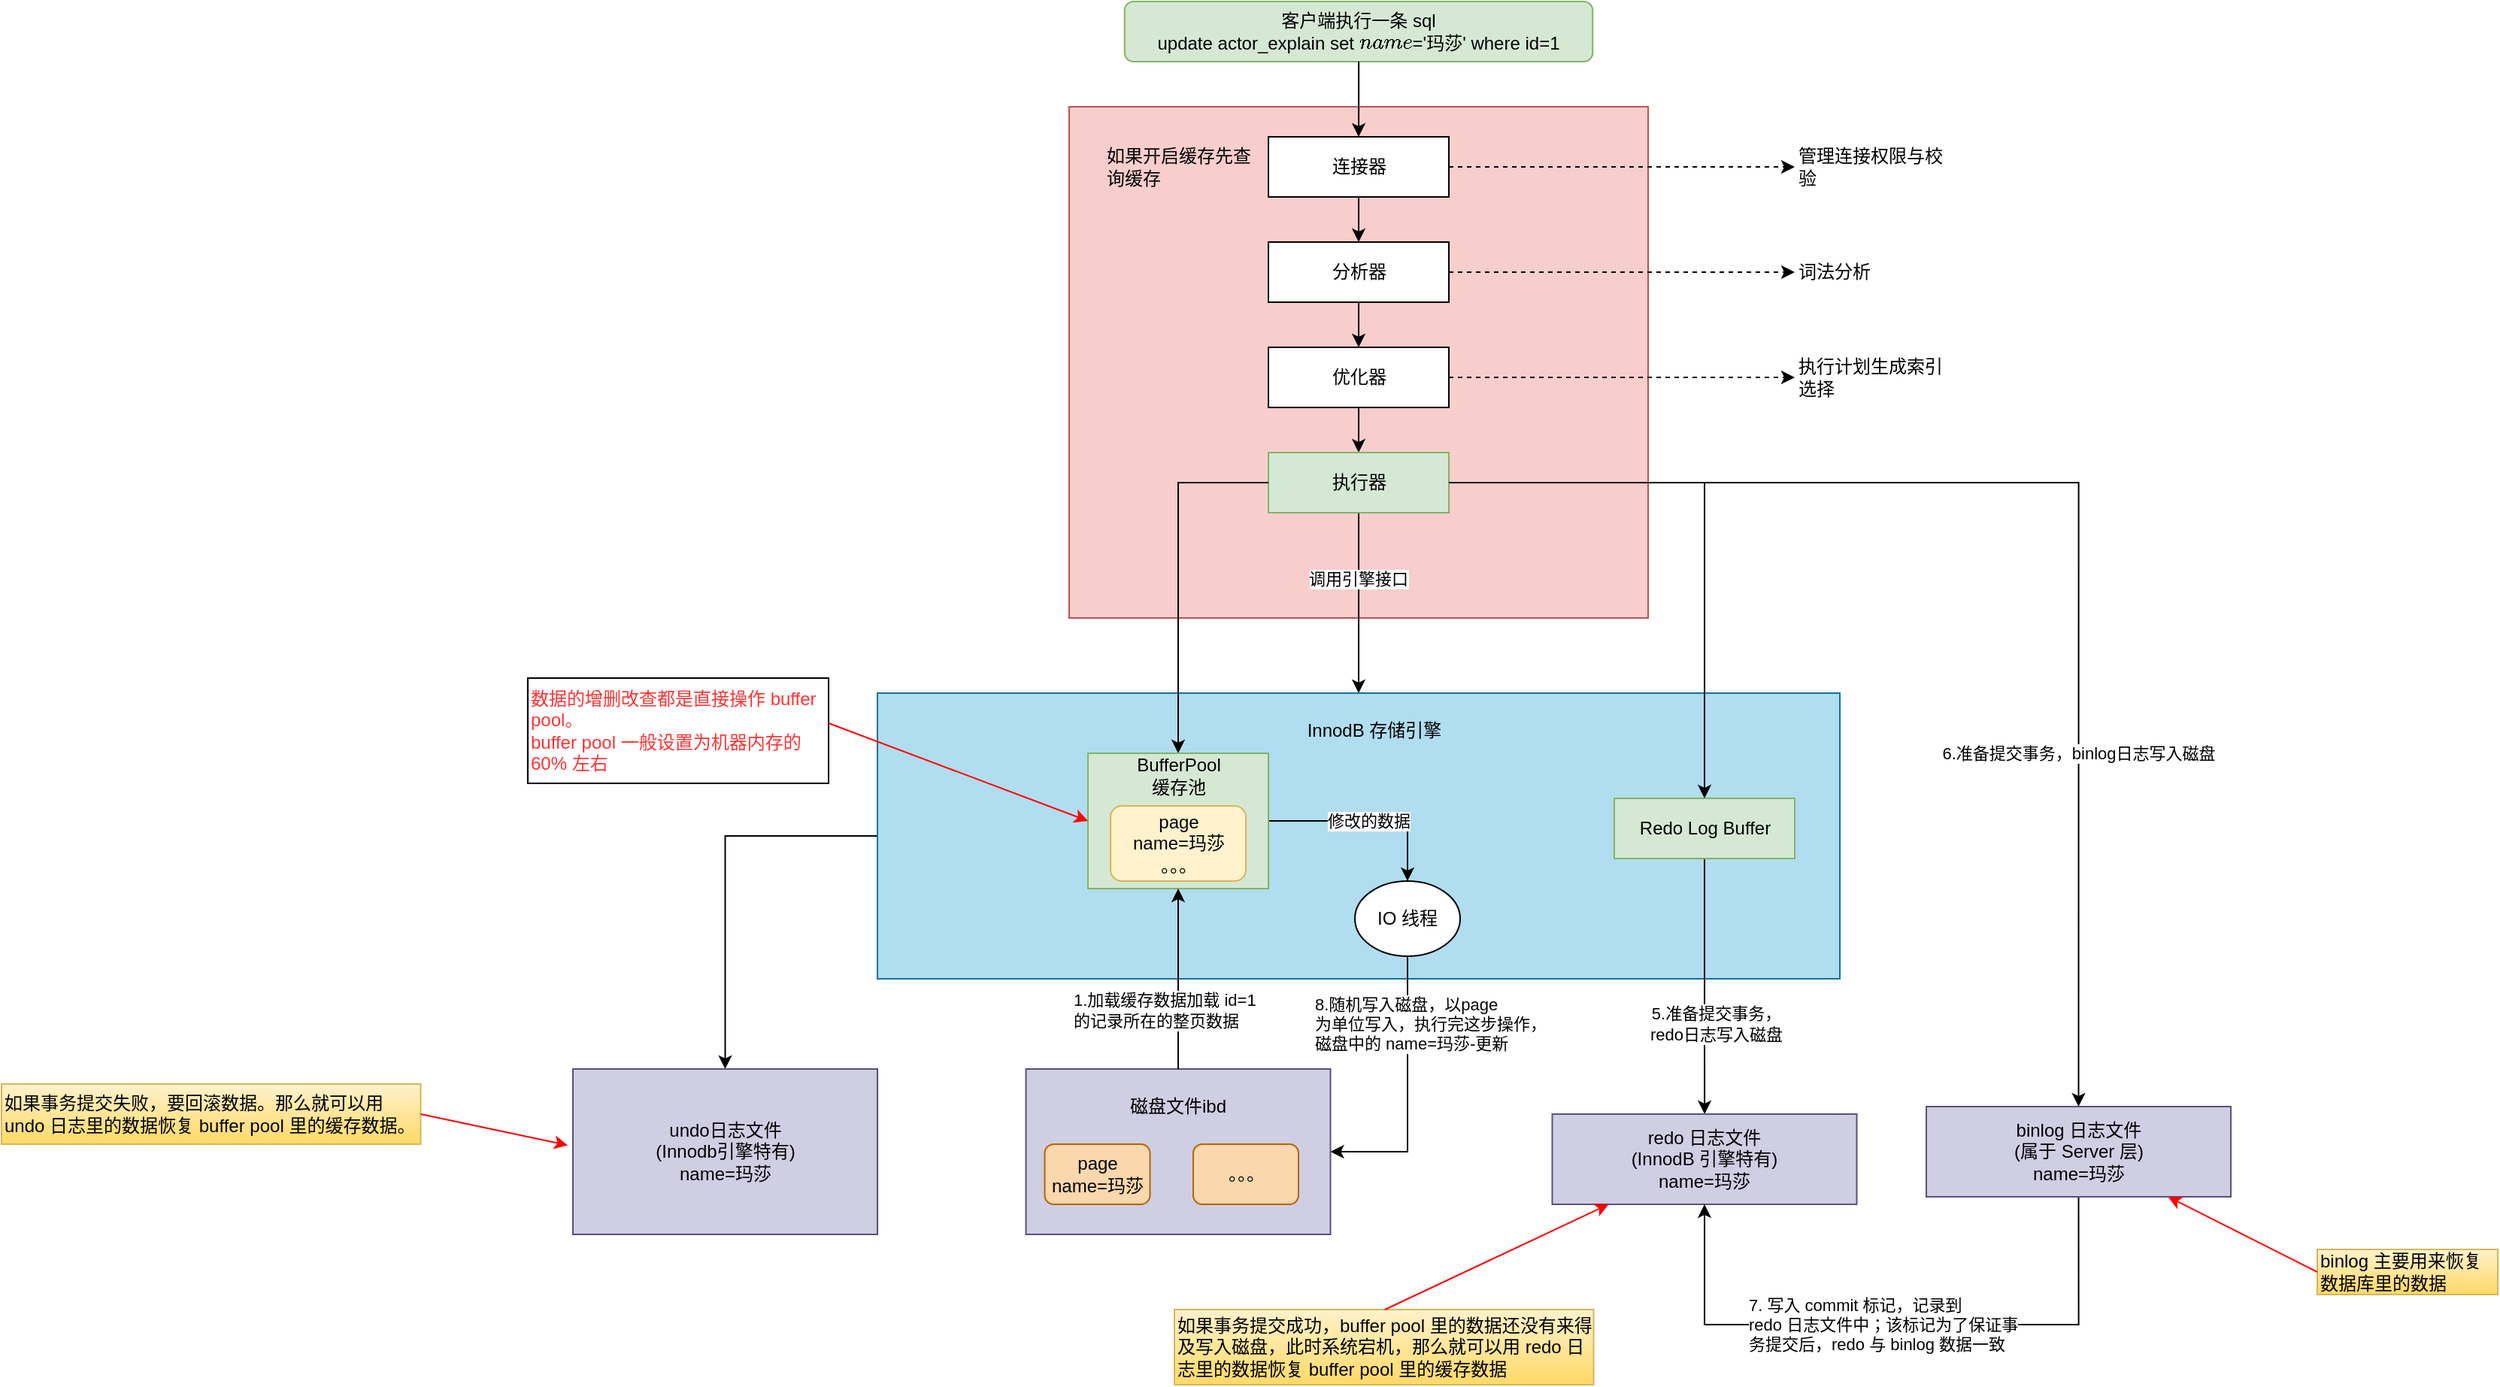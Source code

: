 <mxfile version="20.8.6" type="github">
  <diagram id="j2rWA9-SspOJQfwxpXN0" name="第 1 页">
    <mxGraphModel dx="1979" dy="611" grid="1" gridSize="10" guides="1" tooltips="1" connect="1" arrows="1" fold="1" page="1" pageScale="1" pageWidth="827" pageHeight="1169" math="0" shadow="0">
      <root>
        <mxCell id="0" />
        <mxCell id="1" parent="0" />
        <mxCell id="ka-1JWK0UKZm-RNWw-po-1" value="客户端执行一条 sql&lt;br&gt;update actor_explain set `name`=&#39;玛莎&#39; where id=1" style="rounded=1;whiteSpace=wrap;html=1;fillColor=#d5e8d4;strokeColor=#82b366;" vertex="1" parent="1">
          <mxGeometry x="236.88" y="40" width="311.25" height="40" as="geometry" />
        </mxCell>
        <mxCell id="ka-1JWK0UKZm-RNWw-po-4" value="" style="rounded=0;whiteSpace=wrap;html=1;fillColor=#f8cecc;strokeColor=#b85450;" vertex="1" parent="1">
          <mxGeometry x="200" y="110" width="385" height="340" as="geometry" />
        </mxCell>
        <mxCell id="ka-1JWK0UKZm-RNWw-po-8" value="" style="edgeStyle=orthogonalEdgeStyle;rounded=0;orthogonalLoop=1;jettySize=auto;html=1;" edge="1" parent="1" source="ka-1JWK0UKZm-RNWw-po-6" target="ka-1JWK0UKZm-RNWw-po-7">
          <mxGeometry relative="1" as="geometry" />
        </mxCell>
        <mxCell id="ka-1JWK0UKZm-RNWw-po-21" style="edgeStyle=orthogonalEdgeStyle;rounded=0;orthogonalLoop=1;jettySize=auto;html=1;exitX=1;exitY=0.5;exitDx=0;exitDy=0;entryX=0;entryY=0.5;entryDx=0;entryDy=0;dashed=1;" edge="1" parent="1" source="ka-1JWK0UKZm-RNWw-po-6" target="ka-1JWK0UKZm-RNWw-po-17">
          <mxGeometry relative="1" as="geometry" />
        </mxCell>
        <mxCell id="ka-1JWK0UKZm-RNWw-po-6" value="连接器" style="rounded=0;whiteSpace=wrap;html=1;" vertex="1" parent="1">
          <mxGeometry x="332.5" y="130" width="120" height="40" as="geometry" />
        </mxCell>
        <mxCell id="ka-1JWK0UKZm-RNWw-po-5" style="edgeStyle=orthogonalEdgeStyle;rounded=0;orthogonalLoop=1;jettySize=auto;html=1;" edge="1" parent="1" source="ka-1JWK0UKZm-RNWw-po-1" target="ka-1JWK0UKZm-RNWw-po-6">
          <mxGeometry relative="1" as="geometry" />
        </mxCell>
        <mxCell id="ka-1JWK0UKZm-RNWw-po-11" value="" style="edgeStyle=orthogonalEdgeStyle;rounded=0;orthogonalLoop=1;jettySize=auto;html=1;" edge="1" parent="1" source="ka-1JWK0UKZm-RNWw-po-7" target="ka-1JWK0UKZm-RNWw-po-10">
          <mxGeometry relative="1" as="geometry" />
        </mxCell>
        <mxCell id="ka-1JWK0UKZm-RNWw-po-7" value="分析器" style="whiteSpace=wrap;html=1;rounded=0;" vertex="1" parent="1">
          <mxGeometry x="332.5" y="200" width="120" height="40" as="geometry" />
        </mxCell>
        <mxCell id="ka-1JWK0UKZm-RNWw-po-9" style="edgeStyle=orthogonalEdgeStyle;rounded=0;orthogonalLoop=1;jettySize=auto;html=1;exitX=0.5;exitY=1;exitDx=0;exitDy=0;" edge="1" parent="1" source="ka-1JWK0UKZm-RNWw-po-7" target="ka-1JWK0UKZm-RNWw-po-7">
          <mxGeometry relative="1" as="geometry" />
        </mxCell>
        <mxCell id="ka-1JWK0UKZm-RNWw-po-13" style="edgeStyle=orthogonalEdgeStyle;rounded=0;orthogonalLoop=1;jettySize=auto;html=1;" edge="1" parent="1" source="ka-1JWK0UKZm-RNWw-po-10" target="ka-1JWK0UKZm-RNWw-po-12">
          <mxGeometry relative="1" as="geometry" />
        </mxCell>
        <mxCell id="ka-1JWK0UKZm-RNWw-po-23" style="edgeStyle=orthogonalEdgeStyle;rounded=0;orthogonalLoop=1;jettySize=auto;html=1;entryX=0;entryY=0.5;entryDx=0;entryDy=0;dashed=1;" edge="1" parent="1" source="ka-1JWK0UKZm-RNWw-po-10" target="ka-1JWK0UKZm-RNWw-po-22">
          <mxGeometry relative="1" as="geometry" />
        </mxCell>
        <mxCell id="ka-1JWK0UKZm-RNWw-po-10" value="优化器" style="whiteSpace=wrap;html=1;rounded=0;" vertex="1" parent="1">
          <mxGeometry x="332.5" y="270" width="120" height="40" as="geometry" />
        </mxCell>
        <mxCell id="ka-1JWK0UKZm-RNWw-po-25" style="edgeStyle=orthogonalEdgeStyle;rounded=0;orthogonalLoop=1;jettySize=auto;html=1;exitX=0.5;exitY=1;exitDx=0;exitDy=0;entryX=0.5;entryY=0;entryDx=0;entryDy=0;" edge="1" parent="1" source="ka-1JWK0UKZm-RNWw-po-12" target="ka-1JWK0UKZm-RNWw-po-24">
          <mxGeometry relative="1" as="geometry" />
        </mxCell>
        <mxCell id="ka-1JWK0UKZm-RNWw-po-26" value="调用引擎接口" style="edgeLabel;html=1;align=center;verticalAlign=middle;resizable=0;points=[];" vertex="1" connectable="0" parent="ka-1JWK0UKZm-RNWw-po-25">
          <mxGeometry x="-0.269" y="-1" relative="1" as="geometry">
            <mxPoint as="offset" />
          </mxGeometry>
        </mxCell>
        <mxCell id="ka-1JWK0UKZm-RNWw-po-58" style="edgeStyle=orthogonalEdgeStyle;rounded=0;orthogonalLoop=1;jettySize=auto;html=1;entryX=0.5;entryY=0;entryDx=0;entryDy=0;fontColor=#000000;" edge="1" parent="1" source="ka-1JWK0UKZm-RNWw-po-12" target="ka-1JWK0UKZm-RNWw-po-47">
          <mxGeometry relative="1" as="geometry" />
        </mxCell>
        <mxCell id="ka-1JWK0UKZm-RNWw-po-65" value="6.准备提交事务，binlog日志写入磁盘" style="edgeLabel;html=1;align=center;verticalAlign=middle;resizable=0;points=[];fontColor=#000000;" vertex="1" connectable="0" parent="ka-1JWK0UKZm-RNWw-po-58">
          <mxGeometry x="0.437" y="-1" relative="1" as="geometry">
            <mxPoint as="offset" />
          </mxGeometry>
        </mxCell>
        <mxCell id="ka-1JWK0UKZm-RNWw-po-12" value="执行器" style="whiteSpace=wrap;html=1;rounded=0;fillColor=#d5e8d4;strokeColor=#82b366;" vertex="1" parent="1">
          <mxGeometry x="332.5" y="340" width="120" height="40" as="geometry" />
        </mxCell>
        <mxCell id="ka-1JWK0UKZm-RNWw-po-14" value="如果开启缓存先查询缓存" style="text;html=1;strokeColor=none;fillColor=none;align=left;verticalAlign=middle;whiteSpace=wrap;rounded=0;" vertex="1" parent="1">
          <mxGeometry x="222.5" y="135" width="100" height="30" as="geometry" />
        </mxCell>
        <mxCell id="ka-1JWK0UKZm-RNWw-po-17" value="管理连接权限与校验" style="text;html=1;strokeColor=none;fillColor=none;align=left;verticalAlign=middle;whiteSpace=wrap;rounded=0;" vertex="1" parent="1">
          <mxGeometry x="682.5" y="135" width="100" height="30" as="geometry" />
        </mxCell>
        <mxCell id="ka-1JWK0UKZm-RNWw-po-19" style="edgeStyle=orthogonalEdgeStyle;rounded=0;orthogonalLoop=1;jettySize=auto;html=1;exitX=1;exitY=0.5;exitDx=0;exitDy=0;dashed=1;entryX=0;entryY=0.5;entryDx=0;entryDy=0;" edge="1" parent="1" source="ka-1JWK0UKZm-RNWw-po-7" target="ka-1JWK0UKZm-RNWw-po-20">
          <mxGeometry relative="1" as="geometry">
            <mxPoint x="672.5" y="220" as="targetPoint" />
            <mxPoint x="562.5" y="220" as="sourcePoint" />
          </mxGeometry>
        </mxCell>
        <mxCell id="ka-1JWK0UKZm-RNWw-po-20" value="词法分析" style="text;html=1;strokeColor=none;fillColor=none;align=left;verticalAlign=middle;whiteSpace=wrap;rounded=0;" vertex="1" parent="1">
          <mxGeometry x="682.5" y="205" width="100" height="30" as="geometry" />
        </mxCell>
        <mxCell id="ka-1JWK0UKZm-RNWw-po-22" value="执行计划生成索引选择" style="text;html=1;strokeColor=none;fillColor=none;align=left;verticalAlign=middle;whiteSpace=wrap;rounded=0;" vertex="1" parent="1">
          <mxGeometry x="682.5" y="275" width="100" height="30" as="geometry" />
        </mxCell>
        <mxCell id="ka-1JWK0UKZm-RNWw-po-52" style="edgeStyle=orthogonalEdgeStyle;rounded=0;orthogonalLoop=1;jettySize=auto;html=1;fontColor=#000000;exitX=0;exitY=0.5;exitDx=0;exitDy=0;" edge="1" parent="1" source="ka-1JWK0UKZm-RNWw-po-24" target="ka-1JWK0UKZm-RNWw-po-50">
          <mxGeometry relative="1" as="geometry" />
        </mxCell>
        <mxCell id="ka-1JWK0UKZm-RNWw-po-24" value="" style="rounded=0;whiteSpace=wrap;html=1;fillColor=#b1ddf0;strokeColor=#10739e;" vertex="1" parent="1">
          <mxGeometry x="72.5" y="500" width="640" height="190" as="geometry" />
        </mxCell>
        <mxCell id="ka-1JWK0UKZm-RNWw-po-27" value="InnodB 存储引擎" style="text;html=1;strokeColor=none;fillColor=none;align=center;verticalAlign=middle;whiteSpace=wrap;rounded=0;" vertex="1" parent="1">
          <mxGeometry x="352.5" y="510" width="100" height="30" as="geometry" />
        </mxCell>
        <mxCell id="ka-1JWK0UKZm-RNWw-po-34" value="修改的数据" style="edgeStyle=orthogonalEdgeStyle;rounded=0;orthogonalLoop=1;jettySize=auto;html=1;exitX=1;exitY=0.5;exitDx=0;exitDy=0;entryX=0.5;entryY=0;entryDx=0;entryDy=0;" edge="1" parent="1" source="ka-1JWK0UKZm-RNWw-po-28" target="ka-1JWK0UKZm-RNWw-po-33">
          <mxGeometry relative="1" as="geometry" />
        </mxCell>
        <mxCell id="ka-1JWK0UKZm-RNWw-po-46" style="edgeStyle=orthogonalEdgeStyle;rounded=0;orthogonalLoop=1;jettySize=auto;html=1;exitX=0.5;exitY=1;exitDx=0;exitDy=0;fontColor=#000000;" edge="1" parent="1" source="ka-1JWK0UKZm-RNWw-po-32" target="ka-1JWK0UKZm-RNWw-po-45">
          <mxGeometry relative="1" as="geometry" />
        </mxCell>
        <mxCell id="ka-1JWK0UKZm-RNWw-po-57" value="5.准备提交事务，&lt;br&gt;redo日志写入磁盘" style="edgeLabel;html=1;align=center;verticalAlign=middle;resizable=0;points=[];fontColor=#000000;" vertex="1" connectable="0" parent="ka-1JWK0UKZm-RNWw-po-46">
          <mxGeometry x="0.383" y="-1" relative="1" as="geometry">
            <mxPoint x="8" y="-8" as="offset" />
          </mxGeometry>
        </mxCell>
        <mxCell id="ka-1JWK0UKZm-RNWw-po-32" value="Redo Log Buffer" style="rounded=0;whiteSpace=wrap;html=1;fillColor=#d5e8d4;strokeColor=#82b366;" vertex="1" parent="1">
          <mxGeometry x="562.5" y="570" width="120" height="40" as="geometry" />
        </mxCell>
        <mxCell id="ka-1JWK0UKZm-RNWw-po-53" style="edgeStyle=orthogonalEdgeStyle;rounded=0;orthogonalLoop=1;jettySize=auto;html=1;exitX=0.5;exitY=1;exitDx=0;exitDy=0;entryX=1;entryY=0.5;entryDx=0;entryDy=0;fontColor=#000000;" edge="1" parent="1" source="ka-1JWK0UKZm-RNWw-po-33" target="ka-1JWK0UKZm-RNWw-po-40">
          <mxGeometry relative="1" as="geometry" />
        </mxCell>
        <mxCell id="ka-1JWK0UKZm-RNWw-po-56" value="&lt;div style=&quot;text-align: left;&quot;&gt;8.随机写入磁盘，以page&lt;/div&gt;&lt;div style=&quot;text-align: left;&quot;&gt;为单位写入，执行完这步操作，&lt;/div&gt;&lt;div style=&quot;text-align: left;&quot;&gt;磁盘中的 name=玛莎-更新&lt;/div&gt;" style="edgeLabel;html=1;align=center;verticalAlign=middle;resizable=0;points=[];fontColor=#000000;" vertex="1" connectable="0" parent="ka-1JWK0UKZm-RNWw-po-53">
          <mxGeometry x="-0.637" y="-3" relative="1" as="geometry">
            <mxPoint x="18" y="12" as="offset" />
          </mxGeometry>
        </mxCell>
        <mxCell id="ka-1JWK0UKZm-RNWw-po-33" value="IO 线程" style="ellipse;whiteSpace=wrap;html=1;" vertex="1" parent="1">
          <mxGeometry x="390" y="625" width="70" height="50" as="geometry" />
        </mxCell>
        <mxCell id="ka-1JWK0UKZm-RNWw-po-35" value="&lt;font color=&quot;#ff3333&quot;&gt;数据的增删改查都是直接操作 buffer pool。&lt;br&gt;buffer pool 一般设置为机器内存的 60% 左右&lt;/font&gt;" style="text;html=1;strokeColor=default;fillColor=none;align=left;verticalAlign=middle;whiteSpace=wrap;rounded=0;" vertex="1" parent="1">
          <mxGeometry x="-160" y="490" width="200" height="70" as="geometry" />
        </mxCell>
        <mxCell id="ka-1JWK0UKZm-RNWw-po-37" style="edgeStyle=orthogonalEdgeStyle;rounded=0;orthogonalLoop=1;jettySize=auto;html=1;exitX=1;exitY=0.5;exitDx=0;exitDy=0;fontColor=#FF3333;" edge="1" parent="1" source="ka-1JWK0UKZm-RNWw-po-12" target="ka-1JWK0UKZm-RNWw-po-32">
          <mxGeometry relative="1" as="geometry" />
        </mxCell>
        <mxCell id="ka-1JWK0UKZm-RNWw-po-38" style="edgeStyle=orthogonalEdgeStyle;rounded=0;orthogonalLoop=1;jettySize=auto;html=1;exitX=0;exitY=0.5;exitDx=0;exitDy=0;fontColor=#FF3333;" edge="1" parent="1" source="ka-1JWK0UKZm-RNWw-po-12" target="ka-1JWK0UKZm-RNWw-po-29">
          <mxGeometry relative="1" as="geometry" />
        </mxCell>
        <mxCell id="ka-1JWK0UKZm-RNWw-po-39" value="" style="group" vertex="1" connectable="0" parent="1">
          <mxGeometry x="212.5" y="540" width="120" height="90" as="geometry" />
        </mxCell>
        <mxCell id="ka-1JWK0UKZm-RNWw-po-28" value="" style="rounded=0;whiteSpace=wrap;html=1;fillColor=#d5e8d4;strokeColor=#82b366;" vertex="1" parent="ka-1JWK0UKZm-RNWw-po-39">
          <mxGeometry width="120" height="90" as="geometry" />
        </mxCell>
        <mxCell id="ka-1JWK0UKZm-RNWw-po-29" value="BufferPool缓存池" style="text;html=1;strokeColor=none;fillColor=none;align=center;verticalAlign=middle;whiteSpace=wrap;rounded=0;" vertex="1" parent="ka-1JWK0UKZm-RNWw-po-39">
          <mxGeometry x="30" width="60" height="30" as="geometry" />
        </mxCell>
        <mxCell id="ka-1JWK0UKZm-RNWw-po-31" value="page&lt;br&gt;name=玛莎&lt;br&gt;。。。" style="rounded=1;whiteSpace=wrap;html=1;fillColor=#fff2cc;strokeColor=#d6b656;" vertex="1" parent="ka-1JWK0UKZm-RNWw-po-39">
          <mxGeometry x="15" y="35" width="90" height="50" as="geometry" />
        </mxCell>
        <mxCell id="ka-1JWK0UKZm-RNWw-po-40" value="" style="rounded=0;whiteSpace=wrap;html=1;strokeColor=#56517e;fillColor=#d0cee2;" vertex="1" parent="1">
          <mxGeometry x="171.25" y="750" width="202.5" height="110" as="geometry" />
        </mxCell>
        <mxCell id="ka-1JWK0UKZm-RNWw-po-49" style="edgeStyle=orthogonalEdgeStyle;rounded=0;orthogonalLoop=1;jettySize=auto;html=1;entryX=0.5;entryY=1;entryDx=0;entryDy=0;fontColor=#000000;exitX=0.5;exitY=0;exitDx=0;exitDy=0;" edge="1" parent="1" source="ka-1JWK0UKZm-RNWw-po-40" target="ka-1JWK0UKZm-RNWw-po-28">
          <mxGeometry relative="1" as="geometry" />
        </mxCell>
        <mxCell id="ka-1JWK0UKZm-RNWw-po-54" value="1.加载缓存数据加载 id=1 &lt;br&gt;的记录所在的整页数据" style="edgeLabel;html=1;align=left;verticalAlign=middle;resizable=0;points=[];fontColor=#000000;" vertex="1" connectable="0" parent="ka-1JWK0UKZm-RNWw-po-49">
          <mxGeometry x="-0.243" y="-1" relative="1" as="geometry">
            <mxPoint x="-73" y="6" as="offset" />
          </mxGeometry>
        </mxCell>
        <mxCell id="ka-1JWK0UKZm-RNWw-po-41" value="磁盘文件ibd" style="text;html=1;strokeColor=none;fillColor=none;align=center;verticalAlign=middle;whiteSpace=wrap;rounded=0;fontColor=#000000;" vertex="1" parent="1">
          <mxGeometry x="233" y="760" width="79" height="30" as="geometry" />
        </mxCell>
        <mxCell id="ka-1JWK0UKZm-RNWw-po-43" value="page&lt;br style=&quot;border-color: var(--border-color);&quot;&gt;name=玛莎" style="rounded=1;whiteSpace=wrap;html=1;strokeColor=#b46504;fillColor=#fad7ac;" vertex="1" parent="1">
          <mxGeometry x="183.75" y="800" width="70" height="40" as="geometry" />
        </mxCell>
        <mxCell id="ka-1JWK0UKZm-RNWw-po-44" value="。。。" style="rounded=1;whiteSpace=wrap;html=1;strokeColor=#b46504;fillColor=#fad7ac;" vertex="1" parent="1">
          <mxGeometry x="282.5" y="800" width="70" height="40" as="geometry" />
        </mxCell>
        <mxCell id="ka-1JWK0UKZm-RNWw-po-45" value="redo 日志文件&lt;br&gt;(InnodB 引擎特有)&lt;br&gt;name=玛莎" style="rounded=0;whiteSpace=wrap;html=1;strokeColor=#56517e;fillColor=#d0cee2;" vertex="1" parent="1">
          <mxGeometry x="521.25" y="780" width="202.5" height="60" as="geometry" />
        </mxCell>
        <mxCell id="ka-1JWK0UKZm-RNWw-po-48" style="edgeStyle=orthogonalEdgeStyle;rounded=0;orthogonalLoop=1;jettySize=auto;html=1;entryX=0.5;entryY=1;entryDx=0;entryDy=0;fontColor=#000000;exitX=0.5;exitY=1;exitDx=0;exitDy=0;" edge="1" parent="1" source="ka-1JWK0UKZm-RNWw-po-47" target="ka-1JWK0UKZm-RNWw-po-45">
          <mxGeometry relative="1" as="geometry">
            <Array as="points">
              <mxPoint x="871" y="920" />
              <mxPoint x="623" y="920" />
            </Array>
          </mxGeometry>
        </mxCell>
        <mxCell id="ka-1JWK0UKZm-RNWw-po-61" value="7. 写入 commit 标记，记录到 &lt;br&gt;redo 日志文件中；该标记为了保证事&lt;br&gt;务提交后，redo 与 binlog 数据一致" style="edgeLabel;html=1;align=left;verticalAlign=middle;resizable=0;points=[];fontColor=#000000;" vertex="1" connectable="0" parent="ka-1JWK0UKZm-RNWw-po-48">
          <mxGeometry x="0.254" relative="1" as="geometry">
            <mxPoint x="-47" as="offset" />
          </mxGeometry>
        </mxCell>
        <mxCell id="ka-1JWK0UKZm-RNWw-po-47" value="binlog 日志文件&lt;br&gt;(属于 Server 层)&lt;br&gt;name=玛莎" style="rounded=0;whiteSpace=wrap;html=1;strokeColor=#56517e;fillColor=#d0cee2;" vertex="1" parent="1">
          <mxGeometry x="770" y="775" width="202.5" height="60" as="geometry" />
        </mxCell>
        <mxCell id="ka-1JWK0UKZm-RNWw-po-50" value="undo日志文件&lt;br&gt;(Innodb引擎特有)&lt;br&gt;name=玛莎" style="rounded=0;whiteSpace=wrap;html=1;strokeColor=#56517e;fillColor=#d0cee2;" vertex="1" parent="1">
          <mxGeometry x="-130" y="750" width="202.5" height="110" as="geometry" />
        </mxCell>
        <mxCell id="ka-1JWK0UKZm-RNWw-po-60" value="binlog 主要用来恢复数据库里的数据" style="text;html=1;strokeColor=#d6b656;fillColor=#fff2cc;align=left;verticalAlign=middle;whiteSpace=wrap;rounded=0;gradientColor=#ffd966;" vertex="1" parent="1">
          <mxGeometry x="1030" y="870" width="120" height="30" as="geometry" />
        </mxCell>
        <mxCell id="ka-1JWK0UKZm-RNWw-po-62" value="如果事务提交成功，buffer pool 里的数据还没有来得及写入磁盘，此时系统宕机，那么就可以用 redo 日志里的数据恢复 buffer pool 里的缓存数据" style="text;html=1;strokeColor=#d6b656;fillColor=#fff2cc;align=left;verticalAlign=middle;whiteSpace=wrap;rounded=0;gradientColor=#ffd966;" vertex="1" parent="1">
          <mxGeometry x="270" y="910" width="278.75" height="50" as="geometry" />
        </mxCell>
        <mxCell id="ka-1JWK0UKZm-RNWw-po-63" value="" style="endArrow=classic;html=1;rounded=0;fontColor=#000000;fillColor=#f8cecc;gradientColor=#ea6b66;strokeColor=#FF0000;" edge="1" parent="1" target="ka-1JWK0UKZm-RNWw-po-45">
          <mxGeometry width="50" height="50" relative="1" as="geometry">
            <mxPoint x="410" y="910" as="sourcePoint" />
            <mxPoint x="460" y="860" as="targetPoint" />
          </mxGeometry>
        </mxCell>
        <mxCell id="ka-1JWK0UKZm-RNWw-po-64" value="" style="endArrow=classic;html=1;rounded=0;fontColor=#000000;exitX=0;exitY=0.5;exitDx=0;exitDy=0;strokeColor=#FF0000;" edge="1" parent="1" source="ka-1JWK0UKZm-RNWw-po-60" target="ka-1JWK0UKZm-RNWw-po-47">
          <mxGeometry width="50" height="50" relative="1" as="geometry">
            <mxPoint x="1010" y="810" as="sourcePoint" />
            <mxPoint x="1060" y="760" as="targetPoint" />
          </mxGeometry>
        </mxCell>
        <mxCell id="ka-1JWK0UKZm-RNWw-po-66" value="" style="endArrow=classic;html=1;rounded=0;fontColor=#000000;fillColor=#f8cecc;gradientColor=#ea6b66;strokeColor=#FF0000;entryX=0;entryY=0.5;entryDx=0;entryDy=0;" edge="1" parent="1" target="ka-1JWK0UKZm-RNWw-po-28">
          <mxGeometry width="50" height="50" relative="1" as="geometry">
            <mxPoint x="40" y="520" as="sourcePoint" />
            <mxPoint x="188.75" y="450" as="targetPoint" />
          </mxGeometry>
        </mxCell>
        <mxCell id="ka-1JWK0UKZm-RNWw-po-67" value="如果事务提交失败，要回滚数据。那么就可以用 undo 日志里的数据恢复 buffer pool 里的缓存数据。" style="text;html=1;strokeColor=#d6b656;fillColor=#fff2cc;align=left;verticalAlign=middle;whiteSpace=wrap;rounded=0;gradientColor=#ffd966;" vertex="1" parent="1">
          <mxGeometry x="-510" y="760" width="278.75" height="40" as="geometry" />
        </mxCell>
        <mxCell id="ka-1JWK0UKZm-RNWw-po-68" value="" style="endArrow=classic;html=1;rounded=0;fontColor=#000000;fillColor=#f8cecc;gradientColor=#ea6b66;strokeColor=#FF0000;entryX=-0.017;entryY=0.461;entryDx=0;entryDy=0;entryPerimeter=0;exitX=1;exitY=0.5;exitDx=0;exitDy=0;" edge="1" parent="1" source="ka-1JWK0UKZm-RNWw-po-67" target="ka-1JWK0UKZm-RNWw-po-50">
          <mxGeometry width="50" height="50" relative="1" as="geometry">
            <mxPoint x="-231.25" y="775" as="sourcePoint" />
            <mxPoint x="-58.75" y="840" as="targetPoint" />
          </mxGeometry>
        </mxCell>
      </root>
    </mxGraphModel>
  </diagram>
</mxfile>
